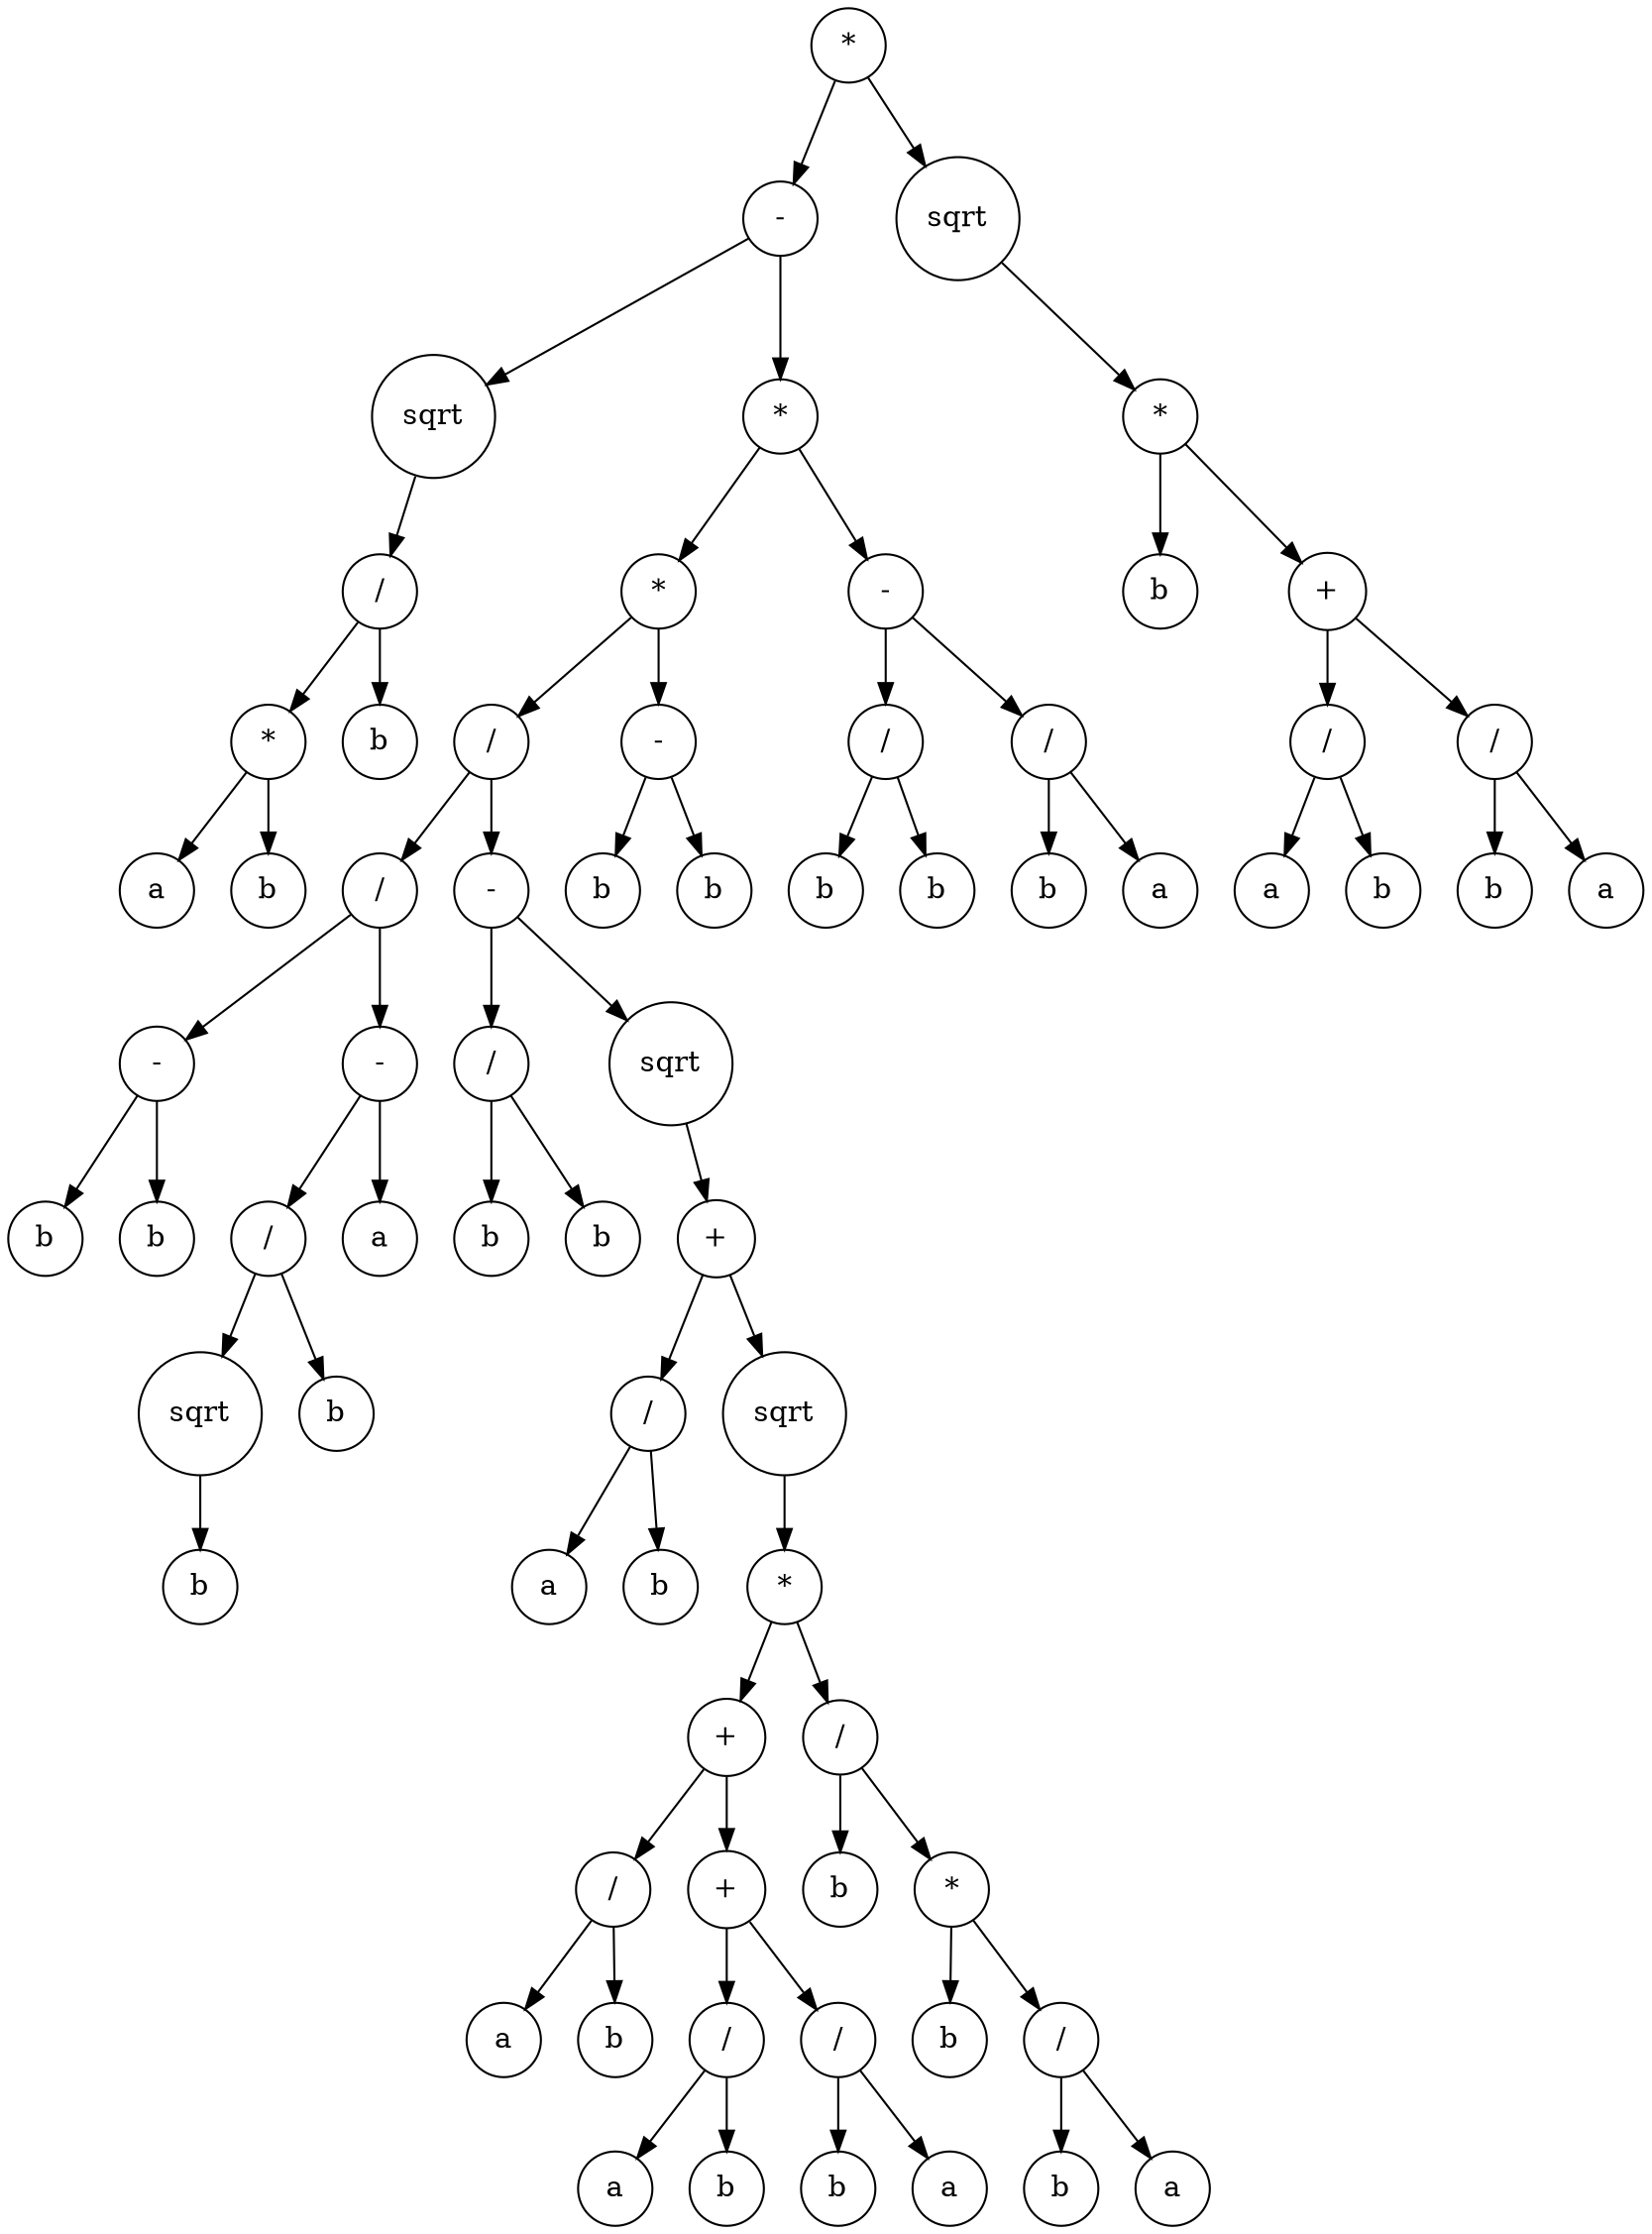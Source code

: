 digraph g {
graph [ordering=out];
node [shape=circle];
n[label = "*"];
n0[label = "-"];
n00[label = "sqrt"];
n000[label = "/"];
n0000[label = "*"];
n00000[label = "a"];
n0000 -> n00000;
n00001[label = "b"];
n0000 -> n00001;
n000 -> n0000;
n0001[label = "b"];
n000 -> n0001;
n00 -> n000;
n0 -> n00;
n01[label = "*"];
n010[label = "*"];
n0100[label = "/"];
n01000[label = "/"];
n010000[label = "-"];
n0100000[label = "b"];
n010000 -> n0100000;
n0100001[label = "b"];
n010000 -> n0100001;
n01000 -> n010000;
n010001[label = "-"];
n0100010[label = "/"];
n01000100[label = "sqrt"];
n010001000[label = "b"];
n01000100 -> n010001000;
n0100010 -> n01000100;
n01000101[label = "b"];
n0100010 -> n01000101;
n010001 -> n0100010;
n0100011[label = "a"];
n010001 -> n0100011;
n01000 -> n010001;
n0100 -> n01000;
n01001[label = "-"];
n010010[label = "/"];
n0100100[label = "b"];
n010010 -> n0100100;
n0100101[label = "b"];
n010010 -> n0100101;
n01001 -> n010010;
n010011[label = "sqrt"];
n0100110[label = "+"];
n01001100[label = "/"];
n010011000[label = "a"];
n01001100 -> n010011000;
n010011001[label = "b"];
n01001100 -> n010011001;
n0100110 -> n01001100;
n01001101[label = "sqrt"];
n010011010[label = "*"];
n0100110100[label = "+"];
n01001101000[label = "/"];
n010011010000[label = "a"];
n01001101000 -> n010011010000;
n010011010001[label = "b"];
n01001101000 -> n010011010001;
n0100110100 -> n01001101000;
n01001101001[label = "+"];
n010011010010[label = "/"];
n0100110100100[label = "a"];
n010011010010 -> n0100110100100;
n0100110100101[label = "b"];
n010011010010 -> n0100110100101;
n01001101001 -> n010011010010;
n010011010011[label = "/"];
n0100110100110[label = "b"];
n010011010011 -> n0100110100110;
n0100110100111[label = "a"];
n010011010011 -> n0100110100111;
n01001101001 -> n010011010011;
n0100110100 -> n01001101001;
n010011010 -> n0100110100;
n0100110101[label = "/"];
n01001101010[label = "b"];
n0100110101 -> n01001101010;
n01001101011[label = "*"];
n010011010110[label = "b"];
n01001101011 -> n010011010110;
n010011010111[label = "/"];
n0100110101110[label = "b"];
n010011010111 -> n0100110101110;
n0100110101111[label = "a"];
n010011010111 -> n0100110101111;
n01001101011 -> n010011010111;
n0100110101 -> n01001101011;
n010011010 -> n0100110101;
n01001101 -> n010011010;
n0100110 -> n01001101;
n010011 -> n0100110;
n01001 -> n010011;
n0100 -> n01001;
n010 -> n0100;
n0101[label = "-"];
n01010[label = "b"];
n0101 -> n01010;
n01011[label = "b"];
n0101 -> n01011;
n010 -> n0101;
n01 -> n010;
n011[label = "-"];
n0110[label = "/"];
n01100[label = "b"];
n0110 -> n01100;
n01101[label = "b"];
n0110 -> n01101;
n011 -> n0110;
n0111[label = "/"];
n01110[label = "b"];
n0111 -> n01110;
n01111[label = "a"];
n0111 -> n01111;
n011 -> n0111;
n01 -> n011;
n0 -> n01;
n -> n0;
n1[label = "sqrt"];
n10[label = "*"];
n100[label = "b"];
n10 -> n100;
n101[label = "+"];
n1010[label = "/"];
n10100[label = "a"];
n1010 -> n10100;
n10101[label = "b"];
n1010 -> n10101;
n101 -> n1010;
n1011[label = "/"];
n10110[label = "b"];
n1011 -> n10110;
n10111[label = "a"];
n1011 -> n10111;
n101 -> n1011;
n10 -> n101;
n1 -> n10;
n -> n1;
}
